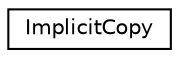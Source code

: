 digraph "Graphical Class Hierarchy"
{
  edge [fontname="Helvetica",fontsize="10",labelfontname="Helvetica",labelfontsize="10"];
  node [fontname="Helvetica",fontsize="10",shape=record];
  rankdir="LR";
  Node0 [label="ImplicitCopy",height=0.2,width=0.4,color="black", fillcolor="white", style="filled",URL="$struct_implicit_copy.html"];
}
